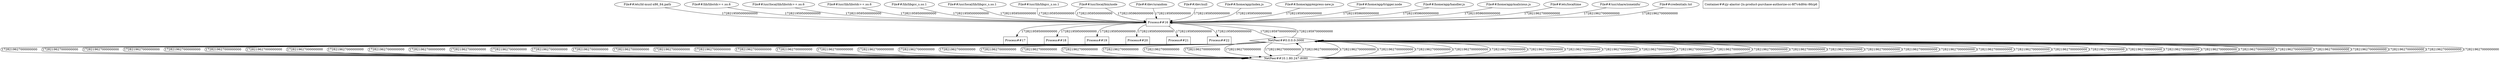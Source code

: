 digraph G {
	"File##/etc/ld-musl-x86_64.path"->"Process##16"[ label="1728219595000000000" ];
	"File##/lib/libstdc++.so.6"->"Process##16"[ label="1728219595000000000" ];
	"File##/usr/local/lib/libstdc++.so.6"->"Process##16"[ label="1728219595000000000" ];
	"File##/usr/lib/libstdc++.so.6"->"Process##16"[ label="1728219595000000000" ];
	"File##/lib/libgcc_s.so.1"->"Process##16"[ label="1728219595000000000" ];
	"File##/usr/local/lib/libgcc_s.so.1"->"Process##16"[ label="1728219595000000000" ];
	"File##/usr/lib/libgcc_s.so.1"->"Process##16"[ label="1728219595000000000" ];
	"Process##16"->"Process##17"[ label="1728219595000000000" ];
	"Process##16"->"Process##18"[ label="1728219595000000000" ];
	"Process##16"->"Process##19"[ label="1728219595000000000" ];
	"Process##16"->"Process##20"[ label="1728219595000000000" ];
	"Process##16"->"Process##21"[ label="1728219595000000000" ];
	"File##/usr/local/bin/node"->"Process##16"[ label="1728219595000000000" ];
	"File##/dev/urandom"->"Process##16"[ label="1728219595000000000" ];
	"Process##16"->"Process##22"[ label="1728219595000000000" ];
	"File##/dev/null"->"Process##16"[ label="1728219595000000000" ];
	"File##/home/app/index.js"->"Process##16"[ label="1728219595000000000" ];
	"File##/home/app/express-new.js"->"Process##16"[ label="1728219595000000000" ];
	"File##/usr/local/bin/node"->"Process##16"[ label="1728219596000000000" ];
	"File##/home/app/trigger.node"->"Process##16"[ label="1728219596000000000" ];
	"File##/home/app/handler.js"->"Process##16"[ label="1728219596000000000" ];
	"File##/home/app/malicious.js"->"Process##16"[ label="1728219596000000000" ];
	"Process##16"->"NetPeer##0.0.0.0:3000"[ label="1728219597000000000" ];
	"NetPeer##0.0.0.0:3000"->"Process##16"[ label="1728219597000000000" ];
	"NetPeer##0.0.0.0:3000"->"NetPeer##10.1.80.247:8080"[ label="1728219627000000000" ];
	"NetPeer##10.1.80.247:8080"->"NetPeer##0.0.0.0:3000"[ label="1728219627000000000" ];
	"NetPeer##0.0.0.0:3000"->"NetPeer##10.1.80.247:8080"[ label="1728219627000000000" ];
	"NetPeer##10.1.80.247:8080"->"NetPeer##0.0.0.0:3000"[ label="1728219627000000000" ];
	"NetPeer##0.0.0.0:3000"->"NetPeer##10.1.80.247:8080"[ label="1728219627000000000" ];
	"NetPeer##10.1.80.247:8080"->"NetPeer##0.0.0.0:3000"[ label="1728219627000000000" ];
	"NetPeer##0.0.0.0:3000"->"NetPeer##10.1.80.247:8080"[ label="1728219627000000000" ];
	"NetPeer##10.1.80.247:8080"->"NetPeer##0.0.0.0:3000"[ label="1728219627000000000" ];
	"NetPeer##0.0.0.0:3000"->"NetPeer##10.1.80.247:8080"[ label="1728219627000000000" ];
	"NetPeer##10.1.80.247:8080"->"NetPeer##0.0.0.0:3000"[ label="1728219627000000000" ];
	"NetPeer##0.0.0.0:3000"->"NetPeer##10.1.80.247:8080"[ label="1728219627000000000" ];
	"NetPeer##10.1.80.247:8080"->"NetPeer##0.0.0.0:3000"[ label="1728219627000000000" ];
	"NetPeer##0.0.0.0:3000"->"NetPeer##10.1.80.247:8080"[ label="1728219627000000000" ];
	"NetPeer##10.1.80.247:8080"->"NetPeer##0.0.0.0:3000"[ label="1728219627000000000" ];
	"NetPeer##0.0.0.0:3000"->"NetPeer##10.1.80.247:8080"[ label="1728219627000000000" ];
	"NetPeer##10.1.80.247:8080"->"NetPeer##0.0.0.0:3000"[ label="1728219627000000000" ];
	"NetPeer##0.0.0.0:3000"->"NetPeer##10.1.80.247:8080"[ label="1728219627000000000" ];
	"NetPeer##10.1.80.247:8080"->"NetPeer##0.0.0.0:3000"[ label="1728219627000000000" ];
	"NetPeer##0.0.0.0:3000"->"NetPeer##10.1.80.247:8080"[ label="1728219627000000000" ];
	"NetPeer##10.1.80.247:8080"->"NetPeer##0.0.0.0:3000"[ label="1728219627000000000" ];
	"NetPeer##0.0.0.0:3000"->"NetPeer##10.1.80.247:8080"[ label="1728219627000000000" ];
	"NetPeer##10.1.80.247:8080"->"NetPeer##0.0.0.0:3000"[ label="1728219627000000000" ];
	"NetPeer##0.0.0.0:3000"->"NetPeer##10.1.80.247:8080"[ label="1728219627000000000" ];
	"NetPeer##10.1.80.247:8080"->"NetPeer##0.0.0.0:3000"[ label="1728219627000000000" ];
	"NetPeer##0.0.0.0:3000"->"NetPeer##10.1.80.247:8080"[ label="1728219627000000000" ];
	"NetPeer##10.1.80.247:8080"->"NetPeer##0.0.0.0:3000"[ label="1728219627000000000" ];
	"NetPeer##0.0.0.0:3000"->"NetPeer##10.1.80.247:8080"[ label="1728219627000000000" ];
	"NetPeer##10.1.80.247:8080"->"NetPeer##0.0.0.0:3000"[ label="1728219627000000000" ];
	"NetPeer##0.0.0.0:3000"->"NetPeer##10.1.80.247:8080"[ label="1728219627000000000" ];
	"NetPeer##10.1.80.247:8080"->"NetPeer##0.0.0.0:3000"[ label="1728219627000000000" ];
	"File##/etc/localtime"->"Process##16"[ label="1728219627000000000" ];
	"File##/usr/share/zoneinfo/"->"Process##16"[ label="1728219627000000000" ];
	"NetPeer##0.0.0.0:3000"->"NetPeer##10.1.80.247:8080"[ label="1728219627000000000" ];
	"NetPeer##10.1.80.247:8080"->"NetPeer##0.0.0.0:3000"[ label="1728219627000000000" ];
	"NetPeer##0.0.0.0:3000"->"NetPeer##10.1.80.247:8080"[ label="1728219627000000000" ];
	"NetPeer##10.1.80.247:8080"->"NetPeer##0.0.0.0:3000"[ label="1728219627000000000" ];
	"NetPeer##0.0.0.0:3000"->"NetPeer##10.1.80.247:8080"[ label="1728219627000000000" ];
	"NetPeer##10.1.80.247:8080"->"NetPeer##0.0.0.0:3000"[ label="1728219627000000000" ];
	"NetPeer##0.0.0.0:3000"->"NetPeer##10.1.80.247:8080"[ label="1728219627000000000" ];
	"NetPeer##10.1.80.247:8080"->"NetPeer##0.0.0.0:3000"[ label="1728219627000000000" ];
	"NetPeer##0.0.0.0:3000"->"NetPeer##10.1.80.247:8080"[ label="1728219627000000000" ];
	"NetPeer##10.1.80.247:8080"->"NetPeer##0.0.0.0:3000"[ label="1728219627000000000" ];
	"NetPeer##0.0.0.0:3000"->"NetPeer##10.1.80.247:8080"[ label="1728219627000000000" ];
	"NetPeer##10.1.80.247:8080"->"NetPeer##0.0.0.0:3000"[ label="1728219627000000000" ];
	"NetPeer##0.0.0.0:3000"->"NetPeer##10.1.80.247:8080"[ label="1728219627000000000" ];
	"NetPeer##10.1.80.247:8080"->"NetPeer##0.0.0.0:3000"[ label="1728219627000000000" ];
	"NetPeer##0.0.0.0:3000"->"NetPeer##10.1.80.247:8080"[ label="1728219627000000000" ];
	"NetPeer##10.1.80.247:8080"->"NetPeer##0.0.0.0:3000"[ label="1728219627000000000" ];
	"NetPeer##0.0.0.0:3000"->"NetPeer##10.1.80.247:8080"[ label="1728219627000000000" ];
	"NetPeer##10.1.80.247:8080"->"NetPeer##0.0.0.0:3000"[ label="1728219627000000000" ];
	"NetPeer##0.0.0.0:3000"->"NetPeer##10.1.80.247:8080"[ label="1728219627000000000" ];
	"NetPeer##10.1.80.247:8080"->"NetPeer##0.0.0.0:3000"[ label="1728219627000000000" ];
	"NetPeer##0.0.0.0:3000"->"NetPeer##10.1.80.247:8080"[ label="1728219627000000000" ];
	"NetPeer##10.1.80.247:8080"->"NetPeer##0.0.0.0:3000"[ label="1728219627000000000" ];
	"NetPeer##0.0.0.0:3000"->"NetPeer##10.1.80.247:8080"[ label="1728219627000000000" ];
	"NetPeer##10.1.80.247:8080"->"NetPeer##0.0.0.0:3000"[ label="1728219627000000000" ];
	"NetPeer##0.0.0.0:3000"->"NetPeer##10.1.80.247:8080"[ label="1728219627000000000" ];
	"NetPeer##10.1.80.247:8080"->"NetPeer##0.0.0.0:3000"[ label="1728219627000000000" ];
	"NetPeer##0.0.0.0:3000"->"NetPeer##10.1.80.247:8080"[ label="1728219627000000000" ];
	"NetPeer##10.1.80.247:8080"->"NetPeer##0.0.0.0:3000"[ label="1728219627000000000" ];
	"NetPeer##0.0.0.0:3000"->"NetPeer##10.1.80.247:8080"[ label="1728219627000000000" ];
	"NetPeer##10.1.80.247:8080"->"NetPeer##0.0.0.0:3000"[ label="1728219627000000000" ];
	"NetPeer##0.0.0.0:3000"->"NetPeer##10.1.80.247:8080"[ label="1728219627000000000" ];
	"NetPeer##10.1.80.247:8080"->"NetPeer##0.0.0.0:3000"[ label="1728219627000000000" ];
	"NetPeer##0.0.0.0:3000"->"NetPeer##10.1.80.247:8080"[ label="1728219627000000000" ];
	"NetPeer##10.1.80.247:8080"->"NetPeer##0.0.0.0:3000"[ label="1728219627000000000" ];
	"File##credentials.txt"->"Process##16"[ label="1728219627000000000" ];
	"Container##zjy-alastor-2n-product-purchase-authorize-cc-8f7c4d84c-86rp6" [ shape="box" ];
	"File##/dev/null" [ shape="ellipse" ];
	"File##/dev/urandom" [ shape="ellipse" ];
	"File##/etc/ld-musl-x86_64.path" [ shape="ellipse" ];
	"File##/etc/localtime" [ shape="ellipse" ];
	"File##/home/app/express-new.js" [ shape="ellipse" ];
	"File##/home/app/handler.js" [ shape="ellipse" ];
	"File##/home/app/index.js" [ shape="ellipse" ];
	"File##/home/app/malicious.js" [ shape="ellipse" ];
	"File##/home/app/trigger.node" [ shape="ellipse" ];
	"File##/lib/libgcc_s.so.1" [ shape="ellipse" ];
	"File##/lib/libstdc++.so.6" [ shape="ellipse" ];
	"File##/usr/lib/libgcc_s.so.1" [ shape="ellipse" ];
	"File##/usr/lib/libstdc++.so.6" [ shape="ellipse" ];
	"File##/usr/local/bin/node" [ shape="ellipse" ];
	"File##/usr/local/lib/libgcc_s.so.1" [ shape="ellipse" ];
	"File##/usr/local/lib/libstdc++.so.6" [ shape="ellipse" ];
	"File##/usr/share/zoneinfo/" [ shape="ellipse" ];
	"File##credentials.txt" [ shape="ellipse" ];
	"NetPeer##0.0.0.0:3000" [ shape="diamond" ];
	"NetPeer##10.1.80.247:8080" [ shape="diamond" ];
	"Process##16" [ shape="box" ];
	"Process##17" [ shape="box" ];
	"Process##18" [ shape="box" ];
	"Process##19" [ shape="box" ];
	"Process##20" [ shape="box" ];
	"Process##21" [ shape="box" ];
	"Process##22" [ shape="box" ];

}
